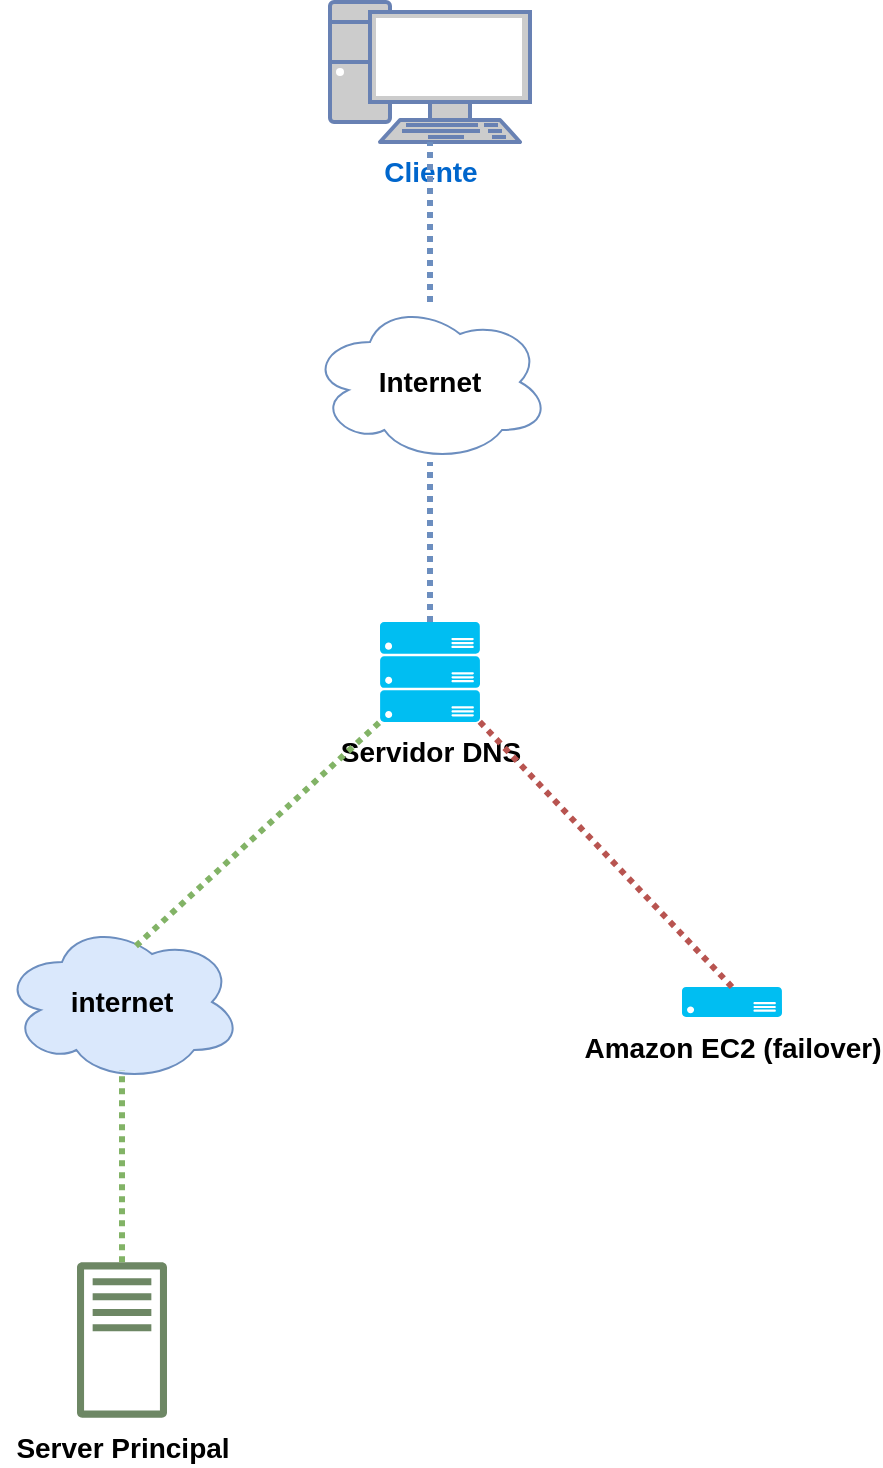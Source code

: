<mxfile version="26.2.14">
  <diagram name="Página-1" id="4b4Ym12GW9kbFFodPvjR">
    <mxGraphModel dx="1426" dy="783" grid="1" gridSize="10" guides="1" tooltips="1" connect="1" arrows="1" fold="1" page="1" pageScale="1" pageWidth="827" pageHeight="1169" math="0" shadow="0">
      <root>
        <mxCell id="0" />
        <mxCell id="1" parent="0" />
        <mxCell id="pAfmM5fAZ-Ednwljp8Ch-1" value="Cliente" style="fontColor=#0066CC;verticalAlign=top;verticalLabelPosition=bottom;labelPosition=center;align=center;html=1;outlineConnect=0;fillColor=#CCCCCC;strokeColor=#6881B3;gradientColor=none;gradientDirection=north;strokeWidth=2;shape=mxgraph.networks.pc;fontStyle=1;fontSize=14;" vertex="1" parent="1">
          <mxGeometry x="364" y="20" width="100" height="70" as="geometry" />
        </mxCell>
        <mxCell id="pAfmM5fAZ-Ednwljp8Ch-2" value="Internet" style="ellipse;shape=cloud;whiteSpace=wrap;html=1;fillColor=light-dark(#FFFFFF,#3399FF);strokeColor=#6c8ebf;fillStyle=solid;fontSize=14;fontStyle=1" vertex="1" parent="1">
          <mxGeometry x="354" y="170" width="120" height="80" as="geometry" />
        </mxCell>
        <mxCell id="pAfmM5fAZ-Ednwljp8Ch-3" value="Servidor DNS" style="verticalLabelPosition=bottom;html=1;verticalAlign=top;align=center;strokeColor=none;fillColor=#00BEF2;shape=mxgraph.azure.server_rack;fontStyle=1;fontSize=14;fontColor=light-dark(#000000,#000000);" vertex="1" parent="1">
          <mxGeometry x="389" y="330" width="50" height="50" as="geometry" />
        </mxCell>
        <mxCell id="pAfmM5fAZ-Ednwljp8Ch-4" value="Server Principal" style="sketch=0;outlineConnect=0;fontColor=light-dark(#000000,#000000);fillColor=#6d8764;strokeColor=#3A5431;dashed=0;verticalLabelPosition=bottom;verticalAlign=top;align=center;html=1;fontSize=14;fontStyle=1;aspect=fixed;pointerEvents=1;shape=mxgraph.aws4.traditional_server;" vertex="1" parent="1">
          <mxGeometry x="237.5" y="650" width="45" height="78" as="geometry" />
        </mxCell>
        <mxCell id="pAfmM5fAZ-Ednwljp8Ch-5" value="internet" style="ellipse;shape=cloud;whiteSpace=wrap;html=1;fillColor=light-dark(#DAE8FC,#3399FF);fillStyle=solid;strokeColor=#6c8ebf;fontSize=14;fontStyle=1" vertex="1" parent="1">
          <mxGeometry x="200" y="480" width="120" height="80" as="geometry" />
        </mxCell>
        <mxCell id="pAfmM5fAZ-Ednwljp8Ch-6" value="Amazon EC2 (failover)" style="verticalLabelPosition=bottom;html=1;verticalAlign=top;align=center;strokeColor=none;fillColor=#00BEF2;shape=mxgraph.azure.server;fontSize=14;fontStyle=1;fontColor=light-dark(#000000,#000000);" vertex="1" parent="1">
          <mxGeometry x="540" y="512.5" width="50" height="15" as="geometry" />
        </mxCell>
        <mxCell id="pAfmM5fAZ-Ednwljp8Ch-8" value="" style="endArrow=none;dashed=1;html=1;rounded=0;entryX=0.5;entryY=1;entryDx=0;entryDy=0;entryPerimeter=0;strokeWidth=3;dashPattern=1 1;fillColor=#dae8fc;strokeColor=#6c8ebf;" edge="1" parent="1" source="pAfmM5fAZ-Ednwljp8Ch-2" target="pAfmM5fAZ-Ednwljp8Ch-1">
          <mxGeometry width="50" height="50" relative="1" as="geometry">
            <mxPoint x="180" y="210" as="sourcePoint" />
            <mxPoint x="230" y="160" as="targetPoint" />
          </mxGeometry>
        </mxCell>
        <mxCell id="pAfmM5fAZ-Ednwljp8Ch-9" value="" style="endArrow=none;dashed=1;html=1;rounded=0;exitX=0.5;exitY=0;exitDx=0;exitDy=0;exitPerimeter=0;fillColor=#dae8fc;strokeColor=#6c8ebf;strokeWidth=3;dashPattern=1 1;" edge="1" parent="1" source="pAfmM5fAZ-Ednwljp8Ch-3" target="pAfmM5fAZ-Ednwljp8Ch-2">
          <mxGeometry width="50" height="50" relative="1" as="geometry">
            <mxPoint x="424" y="180" as="sourcePoint" />
            <mxPoint x="424" y="100" as="targetPoint" />
          </mxGeometry>
        </mxCell>
        <mxCell id="pAfmM5fAZ-Ednwljp8Ch-11" value="" style="endArrow=none;dashed=1;html=1;rounded=0;entryX=0.01;entryY=0.99;entryDx=0;entryDy=0;entryPerimeter=0;exitX=0.558;exitY=0.15;exitDx=0;exitDy=0;exitPerimeter=0;strokeWidth=3;dashPattern=1 1;fillColor=#d5e8d4;strokeColor=#82b366;" edge="1" parent="1" source="pAfmM5fAZ-Ednwljp8Ch-5" target="pAfmM5fAZ-Ednwljp8Ch-3">
          <mxGeometry width="50" height="50" relative="1" as="geometry">
            <mxPoint x="180" y="410" as="sourcePoint" />
            <mxPoint x="230" y="360" as="targetPoint" />
          </mxGeometry>
        </mxCell>
        <mxCell id="pAfmM5fAZ-Ednwljp8Ch-12" value="" style="endArrow=none;dashed=1;html=1;rounded=0;entryX=0.5;entryY=0.925;entryDx=0;entryDy=0;entryPerimeter=0;fillColor=#d5e8d4;strokeColor=#82b366;strokeWidth=3;dashPattern=1 1;" edge="1" parent="1" source="pAfmM5fAZ-Ednwljp8Ch-4" target="pAfmM5fAZ-Ednwljp8Ch-5">
          <mxGeometry width="50" height="50" relative="1" as="geometry">
            <mxPoint x="120" y="590" as="sourcePoint" />
            <mxPoint x="170" y="540" as="targetPoint" />
          </mxGeometry>
        </mxCell>
        <mxCell id="pAfmM5fAZ-Ednwljp8Ch-13" value="" style="endArrow=none;dashed=1;html=1;rounded=0;entryX=0.99;entryY=0.99;entryDx=0;entryDy=0;entryPerimeter=0;exitX=0.5;exitY=0;exitDx=0;exitDy=0;exitPerimeter=0;strokeWidth=3;dashPattern=1 1;fillColor=#f8cecc;strokeColor=#b85450;" edge="1" parent="1" source="pAfmM5fAZ-Ednwljp8Ch-6" target="pAfmM5fAZ-Ednwljp8Ch-3">
          <mxGeometry width="50" height="50" relative="1" as="geometry">
            <mxPoint x="180" y="410" as="sourcePoint" />
            <mxPoint x="230" y="360" as="targetPoint" />
          </mxGeometry>
        </mxCell>
      </root>
    </mxGraphModel>
  </diagram>
</mxfile>
